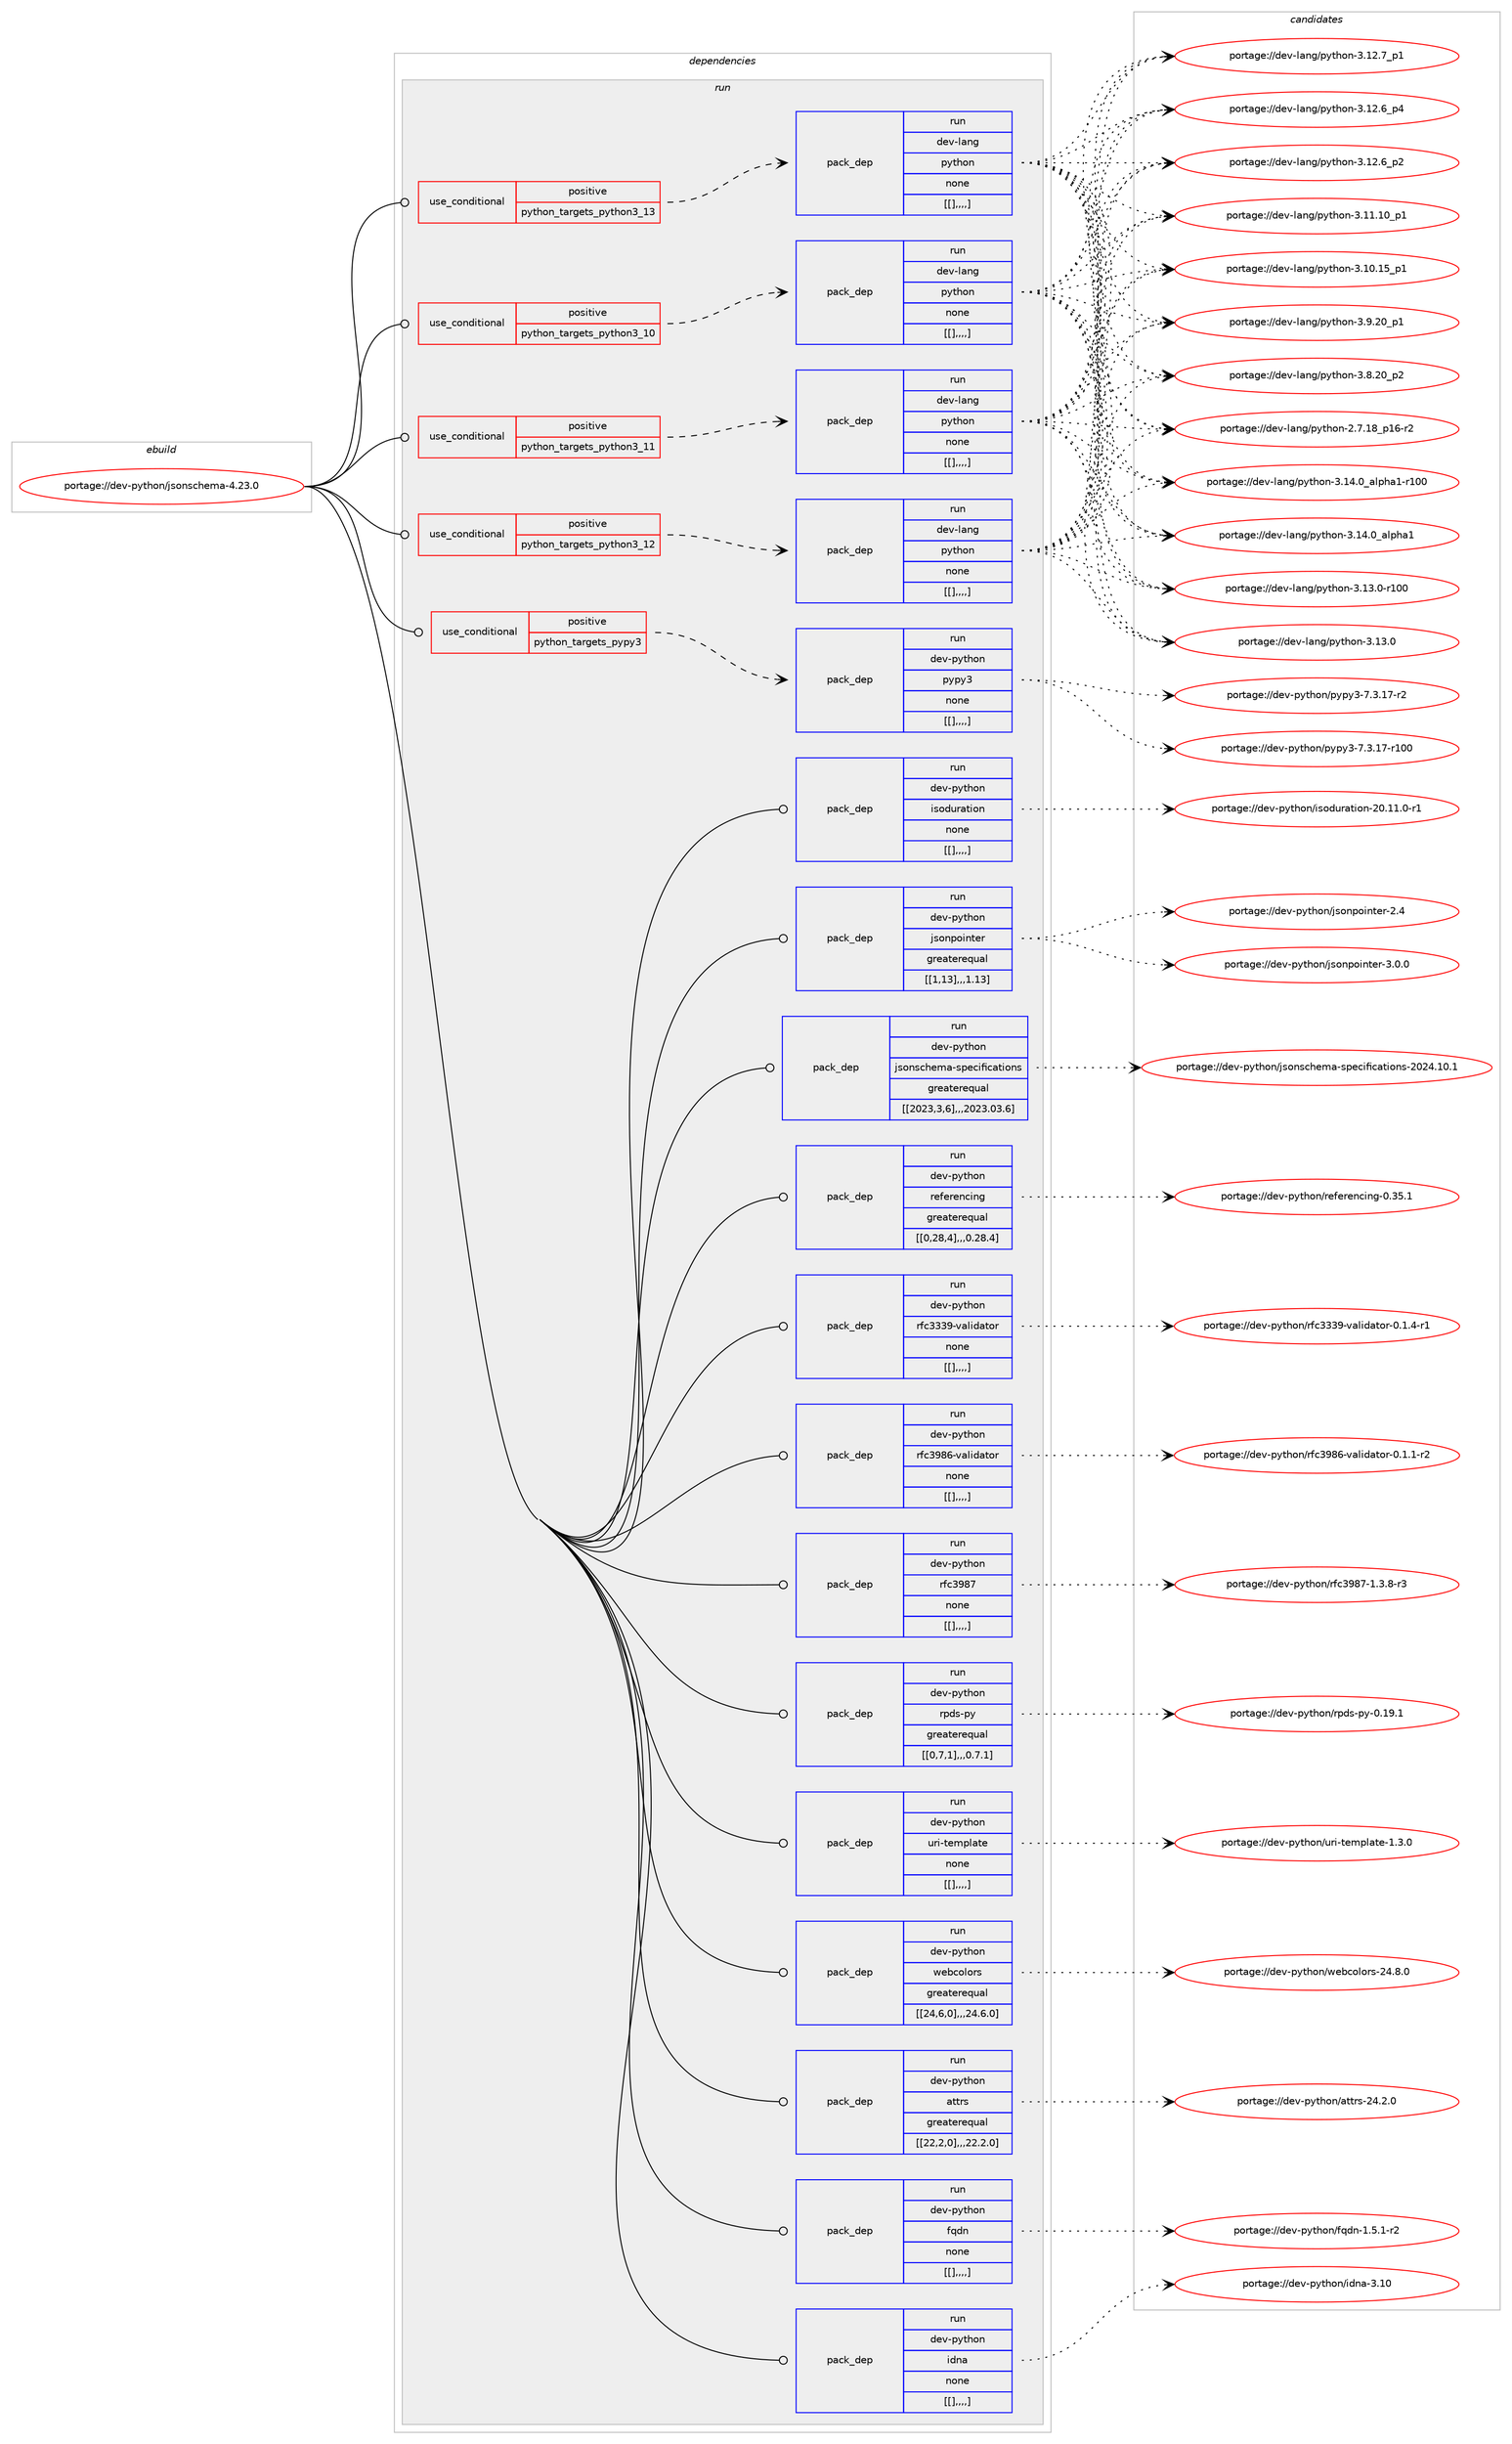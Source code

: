 digraph prolog {

# *************
# Graph options
# *************

newrank=true;
concentrate=true;
compound=true;
graph [rankdir=LR,fontname=Helvetica,fontsize=10,ranksep=1.5];#, ranksep=2.5, nodesep=0.2];
edge  [arrowhead=vee];
node  [fontname=Helvetica,fontsize=10];

# **********
# The ebuild
# **********

subgraph cluster_leftcol {
color=gray;
label=<<i>ebuild</i>>;
id [label="portage://dev-python/jsonschema-4.23.0", color=red, width=4, href="../dev-python/jsonschema-4.23.0.svg"];
}

# ****************
# The dependencies
# ****************

subgraph cluster_midcol {
color=gray;
label=<<i>dependencies</i>>;
subgraph cluster_compile {
fillcolor="#eeeeee";
style=filled;
label=<<i>compile</i>>;
}
subgraph cluster_compileandrun {
fillcolor="#eeeeee";
style=filled;
label=<<i>compile and run</i>>;
}
subgraph cluster_run {
fillcolor="#eeeeee";
style=filled;
label=<<i>run</i>>;
subgraph cond36213 {
dependency154824 [label=<<TABLE BORDER="0" CELLBORDER="1" CELLSPACING="0" CELLPADDING="4"><TR><TD ROWSPAN="3" CELLPADDING="10">use_conditional</TD></TR><TR><TD>positive</TD></TR><TR><TD>python_targets_pypy3</TD></TR></TABLE>>, shape=none, color=red];
subgraph pack117297 {
dependency154840 [label=<<TABLE BORDER="0" CELLBORDER="1" CELLSPACING="0" CELLPADDING="4" WIDTH="220"><TR><TD ROWSPAN="6" CELLPADDING="30">pack_dep</TD></TR><TR><TD WIDTH="110">run</TD></TR><TR><TD>dev-python</TD></TR><TR><TD>pypy3</TD></TR><TR><TD>none</TD></TR><TR><TD>[[],,,,]</TD></TR></TABLE>>, shape=none, color=blue];
}
dependency154824:e -> dependency154840:w [weight=20,style="dashed",arrowhead="vee"];
}
id:e -> dependency154824:w [weight=20,style="solid",arrowhead="odot"];
subgraph cond36238 {
dependency154918 [label=<<TABLE BORDER="0" CELLBORDER="1" CELLSPACING="0" CELLPADDING="4"><TR><TD ROWSPAN="3" CELLPADDING="10">use_conditional</TD></TR><TR><TD>positive</TD></TR><TR><TD>python_targets_python3_10</TD></TR></TABLE>>, shape=none, color=red];
subgraph pack117354 {
dependency154923 [label=<<TABLE BORDER="0" CELLBORDER="1" CELLSPACING="0" CELLPADDING="4" WIDTH="220"><TR><TD ROWSPAN="6" CELLPADDING="30">pack_dep</TD></TR><TR><TD WIDTH="110">run</TD></TR><TR><TD>dev-lang</TD></TR><TR><TD>python</TD></TR><TR><TD>none</TD></TR><TR><TD>[[],,,,]</TD></TR></TABLE>>, shape=none, color=blue];
}
dependency154918:e -> dependency154923:w [weight=20,style="dashed",arrowhead="vee"];
}
id:e -> dependency154918:w [weight=20,style="solid",arrowhead="odot"];
subgraph cond36251 {
dependency154930 [label=<<TABLE BORDER="0" CELLBORDER="1" CELLSPACING="0" CELLPADDING="4"><TR><TD ROWSPAN="3" CELLPADDING="10">use_conditional</TD></TR><TR><TD>positive</TD></TR><TR><TD>python_targets_python3_11</TD></TR></TABLE>>, shape=none, color=red];
subgraph pack117361 {
dependency155003 [label=<<TABLE BORDER="0" CELLBORDER="1" CELLSPACING="0" CELLPADDING="4" WIDTH="220"><TR><TD ROWSPAN="6" CELLPADDING="30">pack_dep</TD></TR><TR><TD WIDTH="110">run</TD></TR><TR><TD>dev-lang</TD></TR><TR><TD>python</TD></TR><TR><TD>none</TD></TR><TR><TD>[[],,,,]</TD></TR></TABLE>>, shape=none, color=blue];
}
dependency154930:e -> dependency155003:w [weight=20,style="dashed",arrowhead="vee"];
}
id:e -> dependency154930:w [weight=20,style="solid",arrowhead="odot"];
subgraph cond36284 {
dependency155010 [label=<<TABLE BORDER="0" CELLBORDER="1" CELLSPACING="0" CELLPADDING="4"><TR><TD ROWSPAN="3" CELLPADDING="10">use_conditional</TD></TR><TR><TD>positive</TD></TR><TR><TD>python_targets_python3_12</TD></TR></TABLE>>, shape=none, color=red];
subgraph pack117407 {
dependency155011 [label=<<TABLE BORDER="0" CELLBORDER="1" CELLSPACING="0" CELLPADDING="4" WIDTH="220"><TR><TD ROWSPAN="6" CELLPADDING="30">pack_dep</TD></TR><TR><TD WIDTH="110">run</TD></TR><TR><TD>dev-lang</TD></TR><TR><TD>python</TD></TR><TR><TD>none</TD></TR><TR><TD>[[],,,,]</TD></TR></TABLE>>, shape=none, color=blue];
}
dependency155010:e -> dependency155011:w [weight=20,style="dashed",arrowhead="vee"];
}
id:e -> dependency155010:w [weight=20,style="solid",arrowhead="odot"];
subgraph cond36288 {
dependency155026 [label=<<TABLE BORDER="0" CELLBORDER="1" CELLSPACING="0" CELLPADDING="4"><TR><TD ROWSPAN="3" CELLPADDING="10">use_conditional</TD></TR><TR><TD>positive</TD></TR><TR><TD>python_targets_python3_13</TD></TR></TABLE>>, shape=none, color=red];
subgraph pack117427 {
dependency155048 [label=<<TABLE BORDER="0" CELLBORDER="1" CELLSPACING="0" CELLPADDING="4" WIDTH="220"><TR><TD ROWSPAN="6" CELLPADDING="30">pack_dep</TD></TR><TR><TD WIDTH="110">run</TD></TR><TR><TD>dev-lang</TD></TR><TR><TD>python</TD></TR><TR><TD>none</TD></TR><TR><TD>[[],,,,]</TD></TR></TABLE>>, shape=none, color=blue];
}
dependency155026:e -> dependency155048:w [weight=20,style="dashed",arrowhead="vee"];
}
id:e -> dependency155026:w [weight=20,style="solid",arrowhead="odot"];
subgraph pack117430 {
dependency155071 [label=<<TABLE BORDER="0" CELLBORDER="1" CELLSPACING="0" CELLPADDING="4" WIDTH="220"><TR><TD ROWSPAN="6" CELLPADDING="30">pack_dep</TD></TR><TR><TD WIDTH="110">run</TD></TR><TR><TD>dev-python</TD></TR><TR><TD>attrs</TD></TR><TR><TD>greaterequal</TD></TR><TR><TD>[[22,2,0],,,22.2.0]</TD></TR></TABLE>>, shape=none, color=blue];
}
id:e -> dependency155071:w [weight=20,style="solid",arrowhead="odot"];
subgraph pack117481 {
dependency155165 [label=<<TABLE BORDER="0" CELLBORDER="1" CELLSPACING="0" CELLPADDING="4" WIDTH="220"><TR><TD ROWSPAN="6" CELLPADDING="30">pack_dep</TD></TR><TR><TD WIDTH="110">run</TD></TR><TR><TD>dev-python</TD></TR><TR><TD>fqdn</TD></TR><TR><TD>none</TD></TR><TR><TD>[[],,,,]</TD></TR></TABLE>>, shape=none, color=blue];
}
id:e -> dependency155165:w [weight=20,style="solid",arrowhead="odot"];
subgraph pack117529 {
dependency155210 [label=<<TABLE BORDER="0" CELLBORDER="1" CELLSPACING="0" CELLPADDING="4" WIDTH="220"><TR><TD ROWSPAN="6" CELLPADDING="30">pack_dep</TD></TR><TR><TD WIDTH="110">run</TD></TR><TR><TD>dev-python</TD></TR><TR><TD>idna</TD></TR><TR><TD>none</TD></TR><TR><TD>[[],,,,]</TD></TR></TABLE>>, shape=none, color=blue];
}
id:e -> dependency155210:w [weight=20,style="solid",arrowhead="odot"];
subgraph pack117538 {
dependency155242 [label=<<TABLE BORDER="0" CELLBORDER="1" CELLSPACING="0" CELLPADDING="4" WIDTH="220"><TR><TD ROWSPAN="6" CELLPADDING="30">pack_dep</TD></TR><TR><TD WIDTH="110">run</TD></TR><TR><TD>dev-python</TD></TR><TR><TD>isoduration</TD></TR><TR><TD>none</TD></TR><TR><TD>[[],,,,]</TD></TR></TABLE>>, shape=none, color=blue];
}
id:e -> dependency155242:w [weight=20,style="solid",arrowhead="odot"];
subgraph pack117580 {
dependency155301 [label=<<TABLE BORDER="0" CELLBORDER="1" CELLSPACING="0" CELLPADDING="4" WIDTH="220"><TR><TD ROWSPAN="6" CELLPADDING="30">pack_dep</TD></TR><TR><TD WIDTH="110">run</TD></TR><TR><TD>dev-python</TD></TR><TR><TD>jsonpointer</TD></TR><TR><TD>greaterequal</TD></TR><TR><TD>[[1,13],,,1.13]</TD></TR></TABLE>>, shape=none, color=blue];
}
id:e -> dependency155301:w [weight=20,style="solid",arrowhead="odot"];
subgraph pack117584 {
dependency155309 [label=<<TABLE BORDER="0" CELLBORDER="1" CELLSPACING="0" CELLPADDING="4" WIDTH="220"><TR><TD ROWSPAN="6" CELLPADDING="30">pack_dep</TD></TR><TR><TD WIDTH="110">run</TD></TR><TR><TD>dev-python</TD></TR><TR><TD>jsonschema-specifications</TD></TR><TR><TD>greaterequal</TD></TR><TR><TD>[[2023,3,6],,,2023.03.6]</TD></TR></TABLE>>, shape=none, color=blue];
}
id:e -> dependency155309:w [weight=20,style="solid",arrowhead="odot"];
subgraph pack117620 {
dependency155362 [label=<<TABLE BORDER="0" CELLBORDER="1" CELLSPACING="0" CELLPADDING="4" WIDTH="220"><TR><TD ROWSPAN="6" CELLPADDING="30">pack_dep</TD></TR><TR><TD WIDTH="110">run</TD></TR><TR><TD>dev-python</TD></TR><TR><TD>referencing</TD></TR><TR><TD>greaterequal</TD></TR><TR><TD>[[0,28,4],,,0.28.4]</TD></TR></TABLE>>, shape=none, color=blue];
}
id:e -> dependency155362:w [weight=20,style="solid",arrowhead="odot"];
subgraph pack117629 {
dependency155384 [label=<<TABLE BORDER="0" CELLBORDER="1" CELLSPACING="0" CELLPADDING="4" WIDTH="220"><TR><TD ROWSPAN="6" CELLPADDING="30">pack_dep</TD></TR><TR><TD WIDTH="110">run</TD></TR><TR><TD>dev-python</TD></TR><TR><TD>rfc3339-validator</TD></TR><TR><TD>none</TD></TR><TR><TD>[[],,,,]</TD></TR></TABLE>>, shape=none, color=blue];
}
id:e -> dependency155384:w [weight=20,style="solid",arrowhead="odot"];
subgraph pack117659 {
dependency155493 [label=<<TABLE BORDER="0" CELLBORDER="1" CELLSPACING="0" CELLPADDING="4" WIDTH="220"><TR><TD ROWSPAN="6" CELLPADDING="30">pack_dep</TD></TR><TR><TD WIDTH="110">run</TD></TR><TR><TD>dev-python</TD></TR><TR><TD>rfc3986-validator</TD></TR><TR><TD>none</TD></TR><TR><TD>[[],,,,]</TD></TR></TABLE>>, shape=none, color=blue];
}
id:e -> dependency155493:w [weight=20,style="solid",arrowhead="odot"];
subgraph pack117746 {
dependency155634 [label=<<TABLE BORDER="0" CELLBORDER="1" CELLSPACING="0" CELLPADDING="4" WIDTH="220"><TR><TD ROWSPAN="6" CELLPADDING="30">pack_dep</TD></TR><TR><TD WIDTH="110">run</TD></TR><TR><TD>dev-python</TD></TR><TR><TD>rfc3987</TD></TR><TR><TD>none</TD></TR><TR><TD>[[],,,,]</TD></TR></TABLE>>, shape=none, color=blue];
}
id:e -> dependency155634:w [weight=20,style="solid",arrowhead="odot"];
subgraph pack117789 {
dependency155687 [label=<<TABLE BORDER="0" CELLBORDER="1" CELLSPACING="0" CELLPADDING="4" WIDTH="220"><TR><TD ROWSPAN="6" CELLPADDING="30">pack_dep</TD></TR><TR><TD WIDTH="110">run</TD></TR><TR><TD>dev-python</TD></TR><TR><TD>rpds-py</TD></TR><TR><TD>greaterequal</TD></TR><TR><TD>[[0,7,1],,,0.7.1]</TD></TR></TABLE>>, shape=none, color=blue];
}
id:e -> dependency155687:w [weight=20,style="solid",arrowhead="odot"];
subgraph pack117855 {
dependency155757 [label=<<TABLE BORDER="0" CELLBORDER="1" CELLSPACING="0" CELLPADDING="4" WIDTH="220"><TR><TD ROWSPAN="6" CELLPADDING="30">pack_dep</TD></TR><TR><TD WIDTH="110">run</TD></TR><TR><TD>dev-python</TD></TR><TR><TD>uri-template</TD></TR><TR><TD>none</TD></TR><TR><TD>[[],,,,]</TD></TR></TABLE>>, shape=none, color=blue];
}
id:e -> dependency155757:w [weight=20,style="solid",arrowhead="odot"];
subgraph pack117877 {
dependency155794 [label=<<TABLE BORDER="0" CELLBORDER="1" CELLSPACING="0" CELLPADDING="4" WIDTH="220"><TR><TD ROWSPAN="6" CELLPADDING="30">pack_dep</TD></TR><TR><TD WIDTH="110">run</TD></TR><TR><TD>dev-python</TD></TR><TR><TD>webcolors</TD></TR><TR><TD>greaterequal</TD></TR><TR><TD>[[24,6,0],,,24.6.0]</TD></TR></TABLE>>, shape=none, color=blue];
}
id:e -> dependency155794:w [weight=20,style="solid",arrowhead="odot"];
}
}

# **************
# The candidates
# **************

subgraph cluster_choices {
rank=same;
color=gray;
label=<<i>candidates</i>>;

subgraph choice117646 {
color=black;
nodesep=1;
choice100101118451121211161041111104711212111212151455546514649554511450 [label="portage://dev-python/pypy3-7.3.17-r2", color=red, width=4,href="../dev-python/pypy3-7.3.17-r2.svg"];
choice1001011184511212111610411111047112121112121514555465146495545114494848 [label="portage://dev-python/pypy3-7.3.17-r100", color=red, width=4,href="../dev-python/pypy3-7.3.17-r100.svg"];
dependency154840:e -> choice100101118451121211161041111104711212111212151455546514649554511450:w [style=dotted,weight="100"];
dependency154840:e -> choice1001011184511212111610411111047112121112121514555465146495545114494848:w [style=dotted,weight="100"];
}
subgraph choice117649 {
color=black;
nodesep=1;
choice100101118451089711010347112121116104111110455146495246489597108112104974945114494848 [label="portage://dev-lang/python-3.14.0_alpha1-r100", color=red, width=4,href="../dev-lang/python-3.14.0_alpha1-r100.svg"];
choice1001011184510897110103471121211161041111104551464952464895971081121049749 [label="portage://dev-lang/python-3.14.0_alpha1", color=red, width=4,href="../dev-lang/python-3.14.0_alpha1.svg"];
choice1001011184510897110103471121211161041111104551464951464845114494848 [label="portage://dev-lang/python-3.13.0-r100", color=red, width=4,href="../dev-lang/python-3.13.0-r100.svg"];
choice10010111845108971101034711212111610411111045514649514648 [label="portage://dev-lang/python-3.13.0", color=red, width=4,href="../dev-lang/python-3.13.0.svg"];
choice100101118451089711010347112121116104111110455146495046559511249 [label="portage://dev-lang/python-3.12.7_p1", color=red, width=4,href="../dev-lang/python-3.12.7_p1.svg"];
choice100101118451089711010347112121116104111110455146495046549511252 [label="portage://dev-lang/python-3.12.6_p4", color=red, width=4,href="../dev-lang/python-3.12.6_p4.svg"];
choice100101118451089711010347112121116104111110455146495046549511250 [label="portage://dev-lang/python-3.12.6_p2", color=red, width=4,href="../dev-lang/python-3.12.6_p2.svg"];
choice10010111845108971101034711212111610411111045514649494649489511249 [label="portage://dev-lang/python-3.11.10_p1", color=red, width=4,href="../dev-lang/python-3.11.10_p1.svg"];
choice10010111845108971101034711212111610411111045514649484649539511249 [label="portage://dev-lang/python-3.10.15_p1", color=red, width=4,href="../dev-lang/python-3.10.15_p1.svg"];
choice100101118451089711010347112121116104111110455146574650489511249 [label="portage://dev-lang/python-3.9.20_p1", color=red, width=4,href="../dev-lang/python-3.9.20_p1.svg"];
choice100101118451089711010347112121116104111110455146564650489511250 [label="portage://dev-lang/python-3.8.20_p2", color=red, width=4,href="../dev-lang/python-3.8.20_p2.svg"];
choice100101118451089711010347112121116104111110455046554649569511249544511450 [label="portage://dev-lang/python-2.7.18_p16-r2", color=red, width=4,href="../dev-lang/python-2.7.18_p16-r2.svg"];
dependency154923:e -> choice100101118451089711010347112121116104111110455146495246489597108112104974945114494848:w [style=dotted,weight="100"];
dependency154923:e -> choice1001011184510897110103471121211161041111104551464952464895971081121049749:w [style=dotted,weight="100"];
dependency154923:e -> choice1001011184510897110103471121211161041111104551464951464845114494848:w [style=dotted,weight="100"];
dependency154923:e -> choice10010111845108971101034711212111610411111045514649514648:w [style=dotted,weight="100"];
dependency154923:e -> choice100101118451089711010347112121116104111110455146495046559511249:w [style=dotted,weight="100"];
dependency154923:e -> choice100101118451089711010347112121116104111110455146495046549511252:w [style=dotted,weight="100"];
dependency154923:e -> choice100101118451089711010347112121116104111110455146495046549511250:w [style=dotted,weight="100"];
dependency154923:e -> choice10010111845108971101034711212111610411111045514649494649489511249:w [style=dotted,weight="100"];
dependency154923:e -> choice10010111845108971101034711212111610411111045514649484649539511249:w [style=dotted,weight="100"];
dependency154923:e -> choice100101118451089711010347112121116104111110455146574650489511249:w [style=dotted,weight="100"];
dependency154923:e -> choice100101118451089711010347112121116104111110455146564650489511250:w [style=dotted,weight="100"];
dependency154923:e -> choice100101118451089711010347112121116104111110455046554649569511249544511450:w [style=dotted,weight="100"];
}
subgraph choice117676 {
color=black;
nodesep=1;
choice100101118451089711010347112121116104111110455146495246489597108112104974945114494848 [label="portage://dev-lang/python-3.14.0_alpha1-r100", color=red, width=4,href="../dev-lang/python-3.14.0_alpha1-r100.svg"];
choice1001011184510897110103471121211161041111104551464952464895971081121049749 [label="portage://dev-lang/python-3.14.0_alpha1", color=red, width=4,href="../dev-lang/python-3.14.0_alpha1.svg"];
choice1001011184510897110103471121211161041111104551464951464845114494848 [label="portage://dev-lang/python-3.13.0-r100", color=red, width=4,href="../dev-lang/python-3.13.0-r100.svg"];
choice10010111845108971101034711212111610411111045514649514648 [label="portage://dev-lang/python-3.13.0", color=red, width=4,href="../dev-lang/python-3.13.0.svg"];
choice100101118451089711010347112121116104111110455146495046559511249 [label="portage://dev-lang/python-3.12.7_p1", color=red, width=4,href="../dev-lang/python-3.12.7_p1.svg"];
choice100101118451089711010347112121116104111110455146495046549511252 [label="portage://dev-lang/python-3.12.6_p4", color=red, width=4,href="../dev-lang/python-3.12.6_p4.svg"];
choice100101118451089711010347112121116104111110455146495046549511250 [label="portage://dev-lang/python-3.12.6_p2", color=red, width=4,href="../dev-lang/python-3.12.6_p2.svg"];
choice10010111845108971101034711212111610411111045514649494649489511249 [label="portage://dev-lang/python-3.11.10_p1", color=red, width=4,href="../dev-lang/python-3.11.10_p1.svg"];
choice10010111845108971101034711212111610411111045514649484649539511249 [label="portage://dev-lang/python-3.10.15_p1", color=red, width=4,href="../dev-lang/python-3.10.15_p1.svg"];
choice100101118451089711010347112121116104111110455146574650489511249 [label="portage://dev-lang/python-3.9.20_p1", color=red, width=4,href="../dev-lang/python-3.9.20_p1.svg"];
choice100101118451089711010347112121116104111110455146564650489511250 [label="portage://dev-lang/python-3.8.20_p2", color=red, width=4,href="../dev-lang/python-3.8.20_p2.svg"];
choice100101118451089711010347112121116104111110455046554649569511249544511450 [label="portage://dev-lang/python-2.7.18_p16-r2", color=red, width=4,href="../dev-lang/python-2.7.18_p16-r2.svg"];
dependency155003:e -> choice100101118451089711010347112121116104111110455146495246489597108112104974945114494848:w [style=dotted,weight="100"];
dependency155003:e -> choice1001011184510897110103471121211161041111104551464952464895971081121049749:w [style=dotted,weight="100"];
dependency155003:e -> choice1001011184510897110103471121211161041111104551464951464845114494848:w [style=dotted,weight="100"];
dependency155003:e -> choice10010111845108971101034711212111610411111045514649514648:w [style=dotted,weight="100"];
dependency155003:e -> choice100101118451089711010347112121116104111110455146495046559511249:w [style=dotted,weight="100"];
dependency155003:e -> choice100101118451089711010347112121116104111110455146495046549511252:w [style=dotted,weight="100"];
dependency155003:e -> choice100101118451089711010347112121116104111110455146495046549511250:w [style=dotted,weight="100"];
dependency155003:e -> choice10010111845108971101034711212111610411111045514649494649489511249:w [style=dotted,weight="100"];
dependency155003:e -> choice10010111845108971101034711212111610411111045514649484649539511249:w [style=dotted,weight="100"];
dependency155003:e -> choice100101118451089711010347112121116104111110455146574650489511249:w [style=dotted,weight="100"];
dependency155003:e -> choice100101118451089711010347112121116104111110455146564650489511250:w [style=dotted,weight="100"];
dependency155003:e -> choice100101118451089711010347112121116104111110455046554649569511249544511450:w [style=dotted,weight="100"];
}
subgraph choice117739 {
color=black;
nodesep=1;
choice100101118451089711010347112121116104111110455146495246489597108112104974945114494848 [label="portage://dev-lang/python-3.14.0_alpha1-r100", color=red, width=4,href="../dev-lang/python-3.14.0_alpha1-r100.svg"];
choice1001011184510897110103471121211161041111104551464952464895971081121049749 [label="portage://dev-lang/python-3.14.0_alpha1", color=red, width=4,href="../dev-lang/python-3.14.0_alpha1.svg"];
choice1001011184510897110103471121211161041111104551464951464845114494848 [label="portage://dev-lang/python-3.13.0-r100", color=red, width=4,href="../dev-lang/python-3.13.0-r100.svg"];
choice10010111845108971101034711212111610411111045514649514648 [label="portage://dev-lang/python-3.13.0", color=red, width=4,href="../dev-lang/python-3.13.0.svg"];
choice100101118451089711010347112121116104111110455146495046559511249 [label="portage://dev-lang/python-3.12.7_p1", color=red, width=4,href="../dev-lang/python-3.12.7_p1.svg"];
choice100101118451089711010347112121116104111110455146495046549511252 [label="portage://dev-lang/python-3.12.6_p4", color=red, width=4,href="../dev-lang/python-3.12.6_p4.svg"];
choice100101118451089711010347112121116104111110455146495046549511250 [label="portage://dev-lang/python-3.12.6_p2", color=red, width=4,href="../dev-lang/python-3.12.6_p2.svg"];
choice10010111845108971101034711212111610411111045514649494649489511249 [label="portage://dev-lang/python-3.11.10_p1", color=red, width=4,href="../dev-lang/python-3.11.10_p1.svg"];
choice10010111845108971101034711212111610411111045514649484649539511249 [label="portage://dev-lang/python-3.10.15_p1", color=red, width=4,href="../dev-lang/python-3.10.15_p1.svg"];
choice100101118451089711010347112121116104111110455146574650489511249 [label="portage://dev-lang/python-3.9.20_p1", color=red, width=4,href="../dev-lang/python-3.9.20_p1.svg"];
choice100101118451089711010347112121116104111110455146564650489511250 [label="portage://dev-lang/python-3.8.20_p2", color=red, width=4,href="../dev-lang/python-3.8.20_p2.svg"];
choice100101118451089711010347112121116104111110455046554649569511249544511450 [label="portage://dev-lang/python-2.7.18_p16-r2", color=red, width=4,href="../dev-lang/python-2.7.18_p16-r2.svg"];
dependency155011:e -> choice100101118451089711010347112121116104111110455146495246489597108112104974945114494848:w [style=dotted,weight="100"];
dependency155011:e -> choice1001011184510897110103471121211161041111104551464952464895971081121049749:w [style=dotted,weight="100"];
dependency155011:e -> choice1001011184510897110103471121211161041111104551464951464845114494848:w [style=dotted,weight="100"];
dependency155011:e -> choice10010111845108971101034711212111610411111045514649514648:w [style=dotted,weight="100"];
dependency155011:e -> choice100101118451089711010347112121116104111110455146495046559511249:w [style=dotted,weight="100"];
dependency155011:e -> choice100101118451089711010347112121116104111110455146495046549511252:w [style=dotted,weight="100"];
dependency155011:e -> choice100101118451089711010347112121116104111110455146495046549511250:w [style=dotted,weight="100"];
dependency155011:e -> choice10010111845108971101034711212111610411111045514649494649489511249:w [style=dotted,weight="100"];
dependency155011:e -> choice10010111845108971101034711212111610411111045514649484649539511249:w [style=dotted,weight="100"];
dependency155011:e -> choice100101118451089711010347112121116104111110455146574650489511249:w [style=dotted,weight="100"];
dependency155011:e -> choice100101118451089711010347112121116104111110455146564650489511250:w [style=dotted,weight="100"];
dependency155011:e -> choice100101118451089711010347112121116104111110455046554649569511249544511450:w [style=dotted,weight="100"];
}
subgraph choice117751 {
color=black;
nodesep=1;
choice100101118451089711010347112121116104111110455146495246489597108112104974945114494848 [label="portage://dev-lang/python-3.14.0_alpha1-r100", color=red, width=4,href="../dev-lang/python-3.14.0_alpha1-r100.svg"];
choice1001011184510897110103471121211161041111104551464952464895971081121049749 [label="portage://dev-lang/python-3.14.0_alpha1", color=red, width=4,href="../dev-lang/python-3.14.0_alpha1.svg"];
choice1001011184510897110103471121211161041111104551464951464845114494848 [label="portage://dev-lang/python-3.13.0-r100", color=red, width=4,href="../dev-lang/python-3.13.0-r100.svg"];
choice10010111845108971101034711212111610411111045514649514648 [label="portage://dev-lang/python-3.13.0", color=red, width=4,href="../dev-lang/python-3.13.0.svg"];
choice100101118451089711010347112121116104111110455146495046559511249 [label="portage://dev-lang/python-3.12.7_p1", color=red, width=4,href="../dev-lang/python-3.12.7_p1.svg"];
choice100101118451089711010347112121116104111110455146495046549511252 [label="portage://dev-lang/python-3.12.6_p4", color=red, width=4,href="../dev-lang/python-3.12.6_p4.svg"];
choice100101118451089711010347112121116104111110455146495046549511250 [label="portage://dev-lang/python-3.12.6_p2", color=red, width=4,href="../dev-lang/python-3.12.6_p2.svg"];
choice10010111845108971101034711212111610411111045514649494649489511249 [label="portage://dev-lang/python-3.11.10_p1", color=red, width=4,href="../dev-lang/python-3.11.10_p1.svg"];
choice10010111845108971101034711212111610411111045514649484649539511249 [label="portage://dev-lang/python-3.10.15_p1", color=red, width=4,href="../dev-lang/python-3.10.15_p1.svg"];
choice100101118451089711010347112121116104111110455146574650489511249 [label="portage://dev-lang/python-3.9.20_p1", color=red, width=4,href="../dev-lang/python-3.9.20_p1.svg"];
choice100101118451089711010347112121116104111110455146564650489511250 [label="portage://dev-lang/python-3.8.20_p2", color=red, width=4,href="../dev-lang/python-3.8.20_p2.svg"];
choice100101118451089711010347112121116104111110455046554649569511249544511450 [label="portage://dev-lang/python-2.7.18_p16-r2", color=red, width=4,href="../dev-lang/python-2.7.18_p16-r2.svg"];
dependency155048:e -> choice100101118451089711010347112121116104111110455146495246489597108112104974945114494848:w [style=dotted,weight="100"];
dependency155048:e -> choice1001011184510897110103471121211161041111104551464952464895971081121049749:w [style=dotted,weight="100"];
dependency155048:e -> choice1001011184510897110103471121211161041111104551464951464845114494848:w [style=dotted,weight="100"];
dependency155048:e -> choice10010111845108971101034711212111610411111045514649514648:w [style=dotted,weight="100"];
dependency155048:e -> choice100101118451089711010347112121116104111110455146495046559511249:w [style=dotted,weight="100"];
dependency155048:e -> choice100101118451089711010347112121116104111110455146495046549511252:w [style=dotted,weight="100"];
dependency155048:e -> choice100101118451089711010347112121116104111110455146495046549511250:w [style=dotted,weight="100"];
dependency155048:e -> choice10010111845108971101034711212111610411111045514649494649489511249:w [style=dotted,weight="100"];
dependency155048:e -> choice10010111845108971101034711212111610411111045514649484649539511249:w [style=dotted,weight="100"];
dependency155048:e -> choice100101118451089711010347112121116104111110455146574650489511249:w [style=dotted,weight="100"];
dependency155048:e -> choice100101118451089711010347112121116104111110455146564650489511250:w [style=dotted,weight="100"];
dependency155048:e -> choice100101118451089711010347112121116104111110455046554649569511249544511450:w [style=dotted,weight="100"];
}
subgraph choice117754 {
color=black;
nodesep=1;
choice10010111845112121116104111110479711611611411545505246504648 [label="portage://dev-python/attrs-24.2.0", color=red, width=4,href="../dev-python/attrs-24.2.0.svg"];
dependency155071:e -> choice10010111845112121116104111110479711611611411545505246504648:w [style=dotted,weight="100"];
}
subgraph choice117755 {
color=black;
nodesep=1;
choice10010111845112121116104111110471021131001104549465346494511450 [label="portage://dev-python/fqdn-1.5.1-r2", color=red, width=4,href="../dev-python/fqdn-1.5.1-r2.svg"];
dependency155165:e -> choice10010111845112121116104111110471021131001104549465346494511450:w [style=dotted,weight="100"];
}
subgraph choice117767 {
color=black;
nodesep=1;
choice1001011184511212111610411111047105100110974551464948 [label="portage://dev-python/idna-3.10", color=red, width=4,href="../dev-python/idna-3.10.svg"];
dependency155210:e -> choice1001011184511212111610411111047105100110974551464948:w [style=dotted,weight="100"];
}
subgraph choice117768 {
color=black;
nodesep=1;
choice10010111845112121116104111110471051151111001171149711610511111045504846494946484511449 [label="portage://dev-python/isoduration-20.11.0-r1", color=red, width=4,href="../dev-python/isoduration-20.11.0-r1.svg"];
dependency155242:e -> choice10010111845112121116104111110471051151111001171149711610511111045504846494946484511449:w [style=dotted,weight="100"];
}
subgraph choice117770 {
color=black;
nodesep=1;
choice1001011184511212111610411111047106115111110112111105110116101114455146484648 [label="portage://dev-python/jsonpointer-3.0.0", color=red, width=4,href="../dev-python/jsonpointer-3.0.0.svg"];
choice100101118451121211161041111104710611511111011211110511011610111445504652 [label="portage://dev-python/jsonpointer-2.4", color=red, width=4,href="../dev-python/jsonpointer-2.4.svg"];
dependency155301:e -> choice1001011184511212111610411111047106115111110112111105110116101114455146484648:w [style=dotted,weight="100"];
dependency155301:e -> choice100101118451121211161041111104710611511111011211110511011610111445504652:w [style=dotted,weight="100"];
}
subgraph choice117771 {
color=black;
nodesep=1;
choice100101118451121211161041111104710611511111011599104101109974511511210199105102105999711610511111011545504850524649484649 [label="portage://dev-python/jsonschema-specifications-2024.10.1", color=red, width=4,href="../dev-python/jsonschema-specifications-2024.10.1.svg"];
dependency155309:e -> choice100101118451121211161041111104710611511111011599104101109974511511210199105102105999711610511111011545504850524649484649:w [style=dotted,weight="100"];
}
subgraph choice117773 {
color=black;
nodesep=1;
choice10010111845112121116104111110471141011021011141011109910511010345484651534649 [label="portage://dev-python/referencing-0.35.1", color=red, width=4,href="../dev-python/referencing-0.35.1.svg"];
dependency155362:e -> choice10010111845112121116104111110471141011021011141011109910511010345484651534649:w [style=dotted,weight="100"];
}
subgraph choice117774 {
color=black;
nodesep=1;
choice100101118451121211161041111104711410299515151574511897108105100971161111144548464946524511449 [label="portage://dev-python/rfc3339-validator-0.1.4-r1", color=red, width=4,href="../dev-python/rfc3339-validator-0.1.4-r1.svg"];
dependency155384:e -> choice100101118451121211161041111104711410299515151574511897108105100971161111144548464946524511449:w [style=dotted,weight="100"];
}
subgraph choice117775 {
color=black;
nodesep=1;
choice100101118451121211161041111104711410299515756544511897108105100971161111144548464946494511450 [label="portage://dev-python/rfc3986-validator-0.1.1-r2", color=red, width=4,href="../dev-python/rfc3986-validator-0.1.1-r2.svg"];
dependency155493:e -> choice100101118451121211161041111104711410299515756544511897108105100971161111144548464946494511450:w [style=dotted,weight="100"];
}
subgraph choice117776 {
color=black;
nodesep=1;
choice100101118451121211161041111104711410299515756554549465146564511451 [label="portage://dev-python/rfc3987-1.3.8-r3", color=red, width=4,href="../dev-python/rfc3987-1.3.8-r3.svg"];
dependency155634:e -> choice100101118451121211161041111104711410299515756554549465146564511451:w [style=dotted,weight="100"];
}
subgraph choice117791 {
color=black;
nodesep=1;
choice10010111845112121116104111110471141121001154511212145484649574649 [label="portage://dev-python/rpds-py-0.19.1", color=red, width=4,href="../dev-python/rpds-py-0.19.1.svg"];
dependency155687:e -> choice10010111845112121116104111110471141121001154511212145484649574649:w [style=dotted,weight="100"];
}
subgraph choice117866 {
color=black;
nodesep=1;
choice10010111845112121116104111110471171141054511610110911210897116101454946514648 [label="portage://dev-python/uri-template-1.3.0", color=red, width=4,href="../dev-python/uri-template-1.3.0.svg"];
dependency155757:e -> choice10010111845112121116104111110471171141054511610110911210897116101454946514648:w [style=dotted,weight="100"];
}
subgraph choice117870 {
color=black;
nodesep=1;
choice1001011184511212111610411111047119101989911110811111411545505246564648 [label="portage://dev-python/webcolors-24.8.0", color=red, width=4,href="../dev-python/webcolors-24.8.0.svg"];
dependency155794:e -> choice1001011184511212111610411111047119101989911110811111411545505246564648:w [style=dotted,weight="100"];
}
}

}
